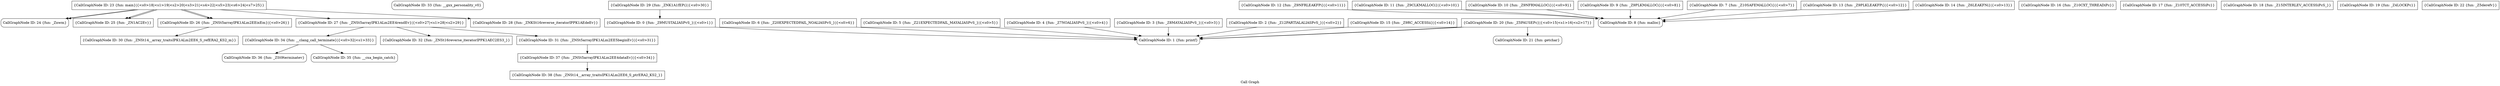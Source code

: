 digraph "Call Graph" {
	label="Call Graph";

	Node0x555846909f20 [shape=record,shape=box,label="{CallGraphNode ID: 38 \{fun: _ZNSt14__array_traitsIPK1ALm2EE6_S_ptrERA2_KS2_\}}"];
	Node0x555846909e30 [shape=record,shape=box,label="{CallGraphNode ID: 37 \{fun: _ZNSt5arrayIPK1ALm2EE4dataEv\}|{<s0>34}}"];
	Node0x555846909e30:s0 -> Node0x555846909f20[color=black];
	Node0x555846909d40 [shape=record,shape=Mrecord,label="{CallGraphNode ID: 36 \{fun: _ZSt9terminatev\}}"];
	Node0x555846909c50 [shape=record,shape=Mrecord,label="{CallGraphNode ID: 35 \{fun: __cxa_begin_catch\}}"];
	Node0x555846909b60 [shape=record,shape=box,label="{CallGraphNode ID: 34 \{fun: __clang_call_terminate\}|{<s0>32|<s1>33}}"];
	Node0x555846909b60:s0 -> Node0x555846909c50[color=black];
	Node0x555846909b60:s1 -> Node0x555846909d40[color=black];
	Node0x555846909a70 [shape=record,shape=Mrecord,label="{CallGraphNode ID: 33 \{fun: __gxx_personality_v0\}}"];
	Node0x555846909980 [shape=record,shape=box,label="{CallGraphNode ID: 32 \{fun: _ZNSt16reverse_iteratorIPPK1AEC2ES3_\}}"];
	Node0x555846909890 [shape=record,shape=box,label="{CallGraphNode ID: 31 \{fun: _ZNSt5arrayIPK1ALm2EE5beginEv\}|{<s0>31}}"];
	Node0x555846909890:s0 -> Node0x555846909e30[color=black];
	Node0x5558469097a0 [shape=record,shape=box,label="{CallGraphNode ID: 30 \{fun: _ZNSt14__array_traitsIPK1ALm2EE6_S_refERA2_KS2_m\}}"];
	Node0x5558469092f0 [shape=record,shape=box,label="{CallGraphNode ID: 29 \{fun: _ZNK1A1fEPi\}|{<s0>30}}"];
	Node0x5558469092f0:s0 -> Node0x5558468b15f0[color=black];
	Node0x555846908210 [shape=record,shape=box,label="{CallGraphNode ID: 12 \{fun: _Z9NFRLEAKFPi\}|{<s0>11}}"];
	Node0x555846908210:s0 -> Node0x555846907e50[color=black];
	Node0x555846908120 [shape=record,shape=box,label="{CallGraphNode ID: 11 \{fun: _Z9CLKMALLOCi\}|{<s0>10}}"];
	Node0x555846908120:s0 -> Node0x555846907e50[color=black];
	Node0x555846908030 [shape=record,shape=box,label="{CallGraphNode ID: 10 \{fun: _Z9NFRMALLOCi\}|{<s0>9}}"];
	Node0x555846908030:s0 -> Node0x555846907e50[color=black];
	Node0x555846907f40 [shape=record,shape=box,label="{CallGraphNode ID: 9 \{fun: _Z9PLKMALLOCi\}|{<s0>8}}"];
	Node0x555846907f40:s0 -> Node0x555846907e50[color=black];
	Node0x555846907e50 [shape=record,shape=Mrecord,label="{CallGraphNode ID: 8 \{fun: malloc\}}"];
	Node0x555846907d60 [shape=record,shape=box,label="{CallGraphNode ID: 7 \{fun: _Z10SAFEMALLOCi\}|{<s0>7}}"];
	Node0x555846907d60:s0 -> Node0x555846907e50[color=black];
	Node0x555846907c70 [shape=record,shape=box,label="{CallGraphNode ID: 6 \{fun: _Z20EXPECTEDFAIL_NOALIASPvS_\}|{<s0>6}}"];
	Node0x555846907c70:s0 -> Node0x5558468480e0[color=black];
	Node0x555846907b80 [shape=record,shape=box,label="{CallGraphNode ID: 5 \{fun: _Z21EXPECTEDFAIL_MAYALIASPvS_\}|{<s0>5}}"];
	Node0x555846907b80:s0 -> Node0x5558468480e0[color=black];
	Node0x555846907a90 [shape=record,shape=box,label="{CallGraphNode ID: 4 \{fun: _Z7NOALIASPvS_\}|{<s0>4}}"];
	Node0x555846907a90:s0 -> Node0x5558468480e0[color=black];
	Node0x5558469079a0 [shape=record,shape=box,label="{CallGraphNode ID: 3 \{fun: _Z8MAYALIASPvS_\}|{<s0>3}}"];
	Node0x5558469079a0:s0 -> Node0x5558468480e0[color=black];
	Node0x5558469078e0 [shape=record,shape=box,label="{CallGraphNode ID: 2 \{fun: _Z12PARTIALALIASPvS_\}|{<s0>2}}"];
	Node0x5558469078e0:s0 -> Node0x5558468480e0[color=black];
	Node0x5558468480e0 [shape=record,shape=Mrecord,label="{CallGraphNode ID: 1 \{fun: printf\}}"];
	Node0x5558468b15f0 [shape=record,shape=box,label="{CallGraphNode ID: 0 \{fun: _Z9MUSTALIASPvS_\}|{<s0>1}}"];
	Node0x5558468b15f0:s0 -> Node0x5558468480e0[color=black];
	Node0x555846908300 [shape=record,shape=box,label="{CallGraphNode ID: 13 \{fun: _Z9PLKLEAKFPi\}|{<s0>12}}"];
	Node0x555846908300:s0 -> Node0x555846907e50[color=black];
	Node0x5558469084e0 [shape=record,shape=box,label="{CallGraphNode ID: 14 \{fun: _Z6LEAKFNi\}|{<s0>13}}"];
	Node0x5558469084e0:s0 -> Node0x555846907e50[color=black];
	Node0x5558469085d0 [shape=record,shape=box,label="{CallGraphNode ID: 15 \{fun: _Z9RC_ACCESSii\}|{<s0>14}}"];
	Node0x5558469085d0:s0 -> Node0x5558468480e0[color=black];
	Node0x5558469086c0 [shape=record,shape=box,label="{CallGraphNode ID: 16 \{fun: _Z10CXT_THREADiPc\}}"];
	Node0x5558469087b0 [shape=record,shape=box,label="{CallGraphNode ID: 17 \{fun: _Z10TCT_ACCESSiPc\}}"];
	Node0x5558469088a0 [shape=record,shape=box,label="{CallGraphNode ID: 18 \{fun: _Z15INTERLEV_ACCESSiPcS_\}}"];
	Node0x555846908990 [shape=record,shape=box,label="{CallGraphNode ID: 19 \{fun: _Z4LOCKPc\}}"];
	Node0x555846908a80 [shape=record,shape=box,label="{CallGraphNode ID: 20 \{fun: _Z5PAUSEPc\}|{<s0>15|<s1>16|<s2>17}}"];
	Node0x555846908a80:s0 -> Node0x5558468480e0[color=black];
	Node0x555846908a80:s1 -> Node0x5558468480e0[color=black];
	Node0x555846908a80:s2 -> Node0x555846908b70[color=black];
	Node0x555846908b70 [shape=record,shape=Mrecord,label="{CallGraphNode ID: 21 \{fun: getchar\}}"];
	Node0x555846908c60 [shape=record,shape=box,label="{CallGraphNode ID: 22 \{fun: _Z5derefv\}}"];
	Node0x555846908d50 [shape=record,shape=box,label="{CallGraphNode ID: 23 \{fun: main\}|{<s0>18|<s1>19|<s2>20|<s3>21|<s4>22|<s5>23|<s6>24|<s7>25}}"];
	Node0x555846908d50:s0 -> Node0x555846908e40[color=black];
	Node0x555846908d50:s1 -> Node0x555846908f30[color=black];
	Node0x555846908d50:s2 -> Node0x555846908e40[color=black];
	Node0x555846908d50:s3 -> Node0x555846908f30[color=black];
	Node0x555846908d50:s4 -> Node0x555846909020[color=black];
	Node0x555846908d50:s5 -> Node0x555846909020[color=black];
	Node0x555846908d50:s6 -> Node0x555846909110[color=black];
	Node0x555846908d50:s7 -> Node0x555846909200[color=black];
	Node0x555846908e40 [shape=record,shape=Mrecord,label="{CallGraphNode ID: 24 \{fun: _Znwm\}}"];
	Node0x555846908f30 [shape=record,shape=box,label="{CallGraphNode ID: 25 \{fun: _ZN1AC2Ev\}}"];
	Node0x555846909020 [shape=record,shape=box,label="{CallGraphNode ID: 26 \{fun: _ZNSt5arrayIPK1ALm2EEixEm\}|{<s0>26}}"];
	Node0x555846909020:s0 -> Node0x5558469097a0[color=black];
	Node0x555846909110 [shape=record,shape=box,label="{CallGraphNode ID: 27 \{fun: _ZNSt5arrayIPK1ALm2EE4rendEv\}|{<s0>27|<s1>28|<s2>29}}"];
	Node0x555846909110:s0 -> Node0x555846909890[color=black];
	Node0x555846909110:s1 -> Node0x555846909980[color=black];
	Node0x555846909110:s2 -> Node0x555846909b60[color=black];
	Node0x555846909200 [shape=record,shape=box,label="{CallGraphNode ID: 28 \{fun: _ZNKSt16reverse_iteratorIPPK1AEdeEv\}}"];
}
